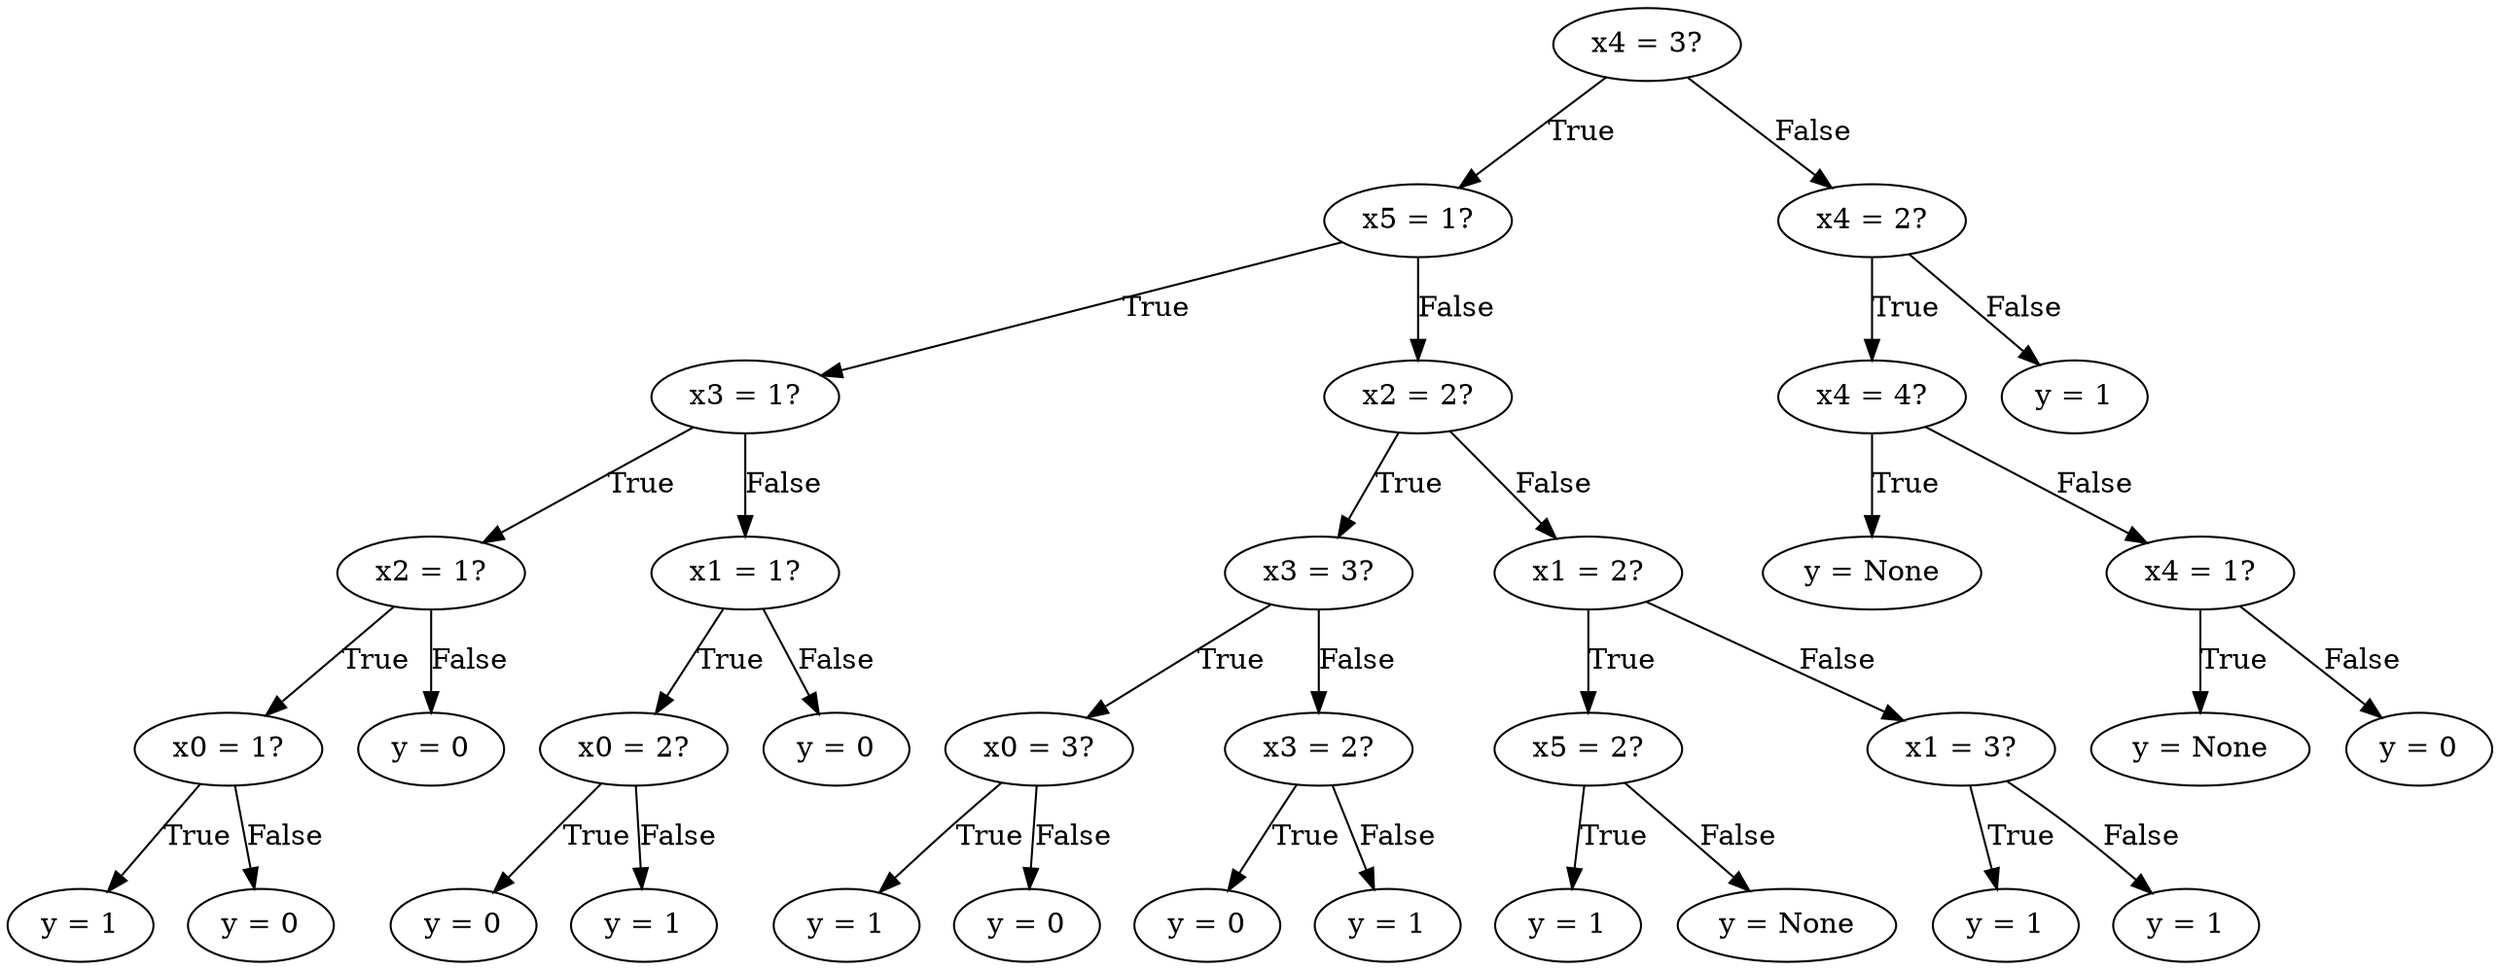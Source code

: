 digraph TREE {
    node5 [label="y = 1"];
    node4 -> node5 [label="True"];
    node4 [label="x0 = 1?"];
    node6 [label="y = 0"];
    node4 -> node6 [label="False"];
    node3 -> node4 [label="True"];
    node3 [label="x2 = 1?"];
    node7 [label="y = 0"];
    node3 -> node7 [label="False"];
    node2 -> node3 [label="True"];
    node2 [label="x3 = 1?"];
    node10 [label="y = 0"];
    node9 -> node10 [label="True"];
    node9 [label="x0 = 2?"];
    node11 [label="y = 1"];
    node9 -> node11 [label="False"];
    node8 -> node9 [label="True"];
    node8 [label="x1 = 1?"];
    node12 [label="y = 0"];
    node8 -> node12 [label="False"];
    node2 -> node8 [label="False"];
    node1 -> node2 [label="True"];
    node1 [label="x5 = 1?"];
    node16 [label="y = 1"];
    node15 -> node16 [label="True"];
    node15 [label="x0 = 3?"];
    node17 [label="y = 0"];
    node15 -> node17 [label="False"];
    node14 -> node15 [label="True"];
    node14 [label="x3 = 3?"];
    node19 [label="y = 0"];
    node18 -> node19 [label="True"];
    node18 [label="x3 = 2?"];
    node20 [label="y = 1"];
    node18 -> node20 [label="False"];
    node14 -> node18 [label="False"];
    node13 -> node14 [label="True"];
    node13 [label="x2 = 2?"];
    node23 [label="y = 1"];
    node22 -> node23 [label="True"];
    node22 [label="x5 = 2?"];
    node24 [label="y = None"];
    node22 -> node24 [label="False"];
    node21 -> node22 [label="True"];
    node21 [label="x1 = 2?"];
    node26 [label="y = 1"];
    node25 -> node26 [label="True"];
    node25 [label="x1 = 3?"];
    node27 [label="y = 1"];
    node25 -> node27 [label="False"];
    node21 -> node25 [label="False"];
    node13 -> node21 [label="False"];
    node1 -> node13 [label="False"];
    node0 -> node1 [label="True"];
    node0 [label="x4 = 3?"];
    node30 [label="y = None"];
    node29 -> node30 [label="True"];
    node29 [label="x4 = 4?"];
    node32 [label="y = None"];
    node31 -> node32 [label="True"];
    node31 [label="x4 = 1?"];
    node33 [label="y = 0"];
    node31 -> node33 [label="False"];
    node29 -> node31 [label="False"];
    node28 -> node29 [label="True"];
    node28 [label="x4 = 2?"];
    node34 [label="y = 1"];
    node28 -> node34 [label="False"];
    node0 -> node28 [label="False"];
}
